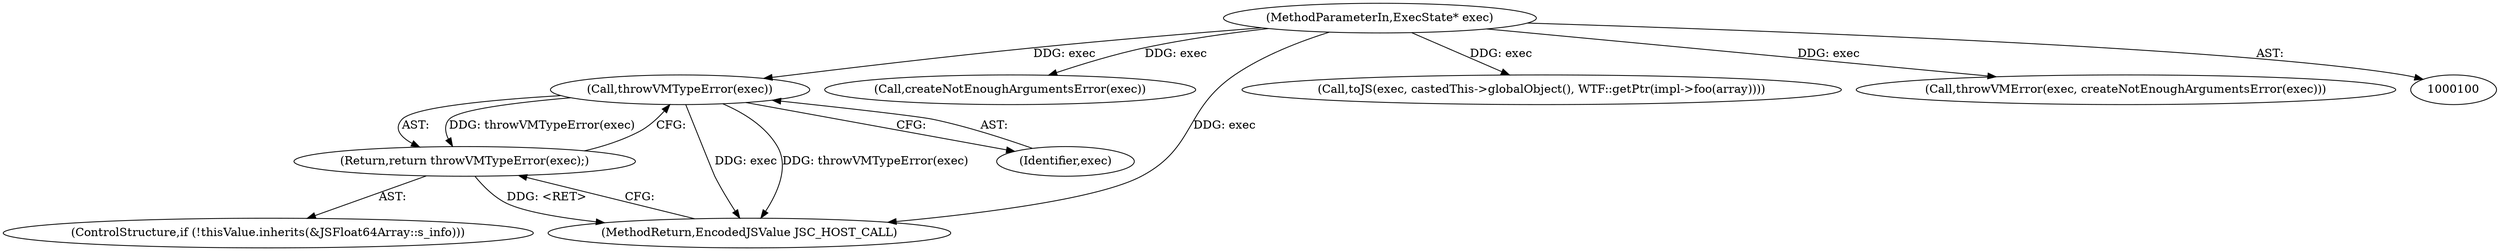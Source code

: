 digraph "0_Chrome_b944f670bb7a8a919daac497a4ea0536c954c201_8@pointer" {
"1000113" [label="(Call,throwVMTypeError(exec))"];
"1000101" [label="(MethodParameterIn,ExecState* exec)"];
"1000112" [label="(Return,return throwVMTypeError(exec);)"];
"1000107" [label="(ControlStructure,if (!thisValue.inherits(&JSFloat64Array::s_info)))"];
"1000134" [label="(Call,createNotEnoughArgumentsError(exec))"];
"1000154" [label="(MethodReturn,EncodedJSValue JSC_HOST_CALL)"];
"1000114" [label="(Identifier,exec)"];
"1000101" [label="(MethodParameterIn,ExecState* exec)"];
"1000145" [label="(Call,toJS(exec, castedThis->globalObject(), WTF::getPtr(impl->foo(array))))"];
"1000113" [label="(Call,throwVMTypeError(exec))"];
"1000132" [label="(Call,throwVMError(exec, createNotEnoughArgumentsError(exec)))"];
"1000112" [label="(Return,return throwVMTypeError(exec);)"];
"1000113" -> "1000112"  [label="AST: "];
"1000113" -> "1000114"  [label="CFG: "];
"1000114" -> "1000113"  [label="AST: "];
"1000112" -> "1000113"  [label="CFG: "];
"1000113" -> "1000154"  [label="DDG: exec"];
"1000113" -> "1000154"  [label="DDG: throwVMTypeError(exec)"];
"1000113" -> "1000112"  [label="DDG: throwVMTypeError(exec)"];
"1000101" -> "1000113"  [label="DDG: exec"];
"1000101" -> "1000100"  [label="AST: "];
"1000101" -> "1000154"  [label="DDG: exec"];
"1000101" -> "1000132"  [label="DDG: exec"];
"1000101" -> "1000134"  [label="DDG: exec"];
"1000101" -> "1000145"  [label="DDG: exec"];
"1000112" -> "1000107"  [label="AST: "];
"1000154" -> "1000112"  [label="CFG: "];
"1000112" -> "1000154"  [label="DDG: <RET>"];
}
